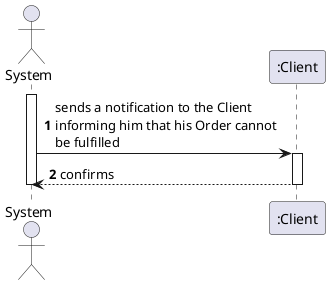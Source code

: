 @startuml
autonumber
actor "System" as STM
participant ":Client" as CLI
activate STM
STM-> CLI :sends a notification to the Client \ninforming him that his Order cannot \nbe fulfilled
activate CLI
CLI --> STM :confirms
deactivate CLI

deactivate STM
@enduml
